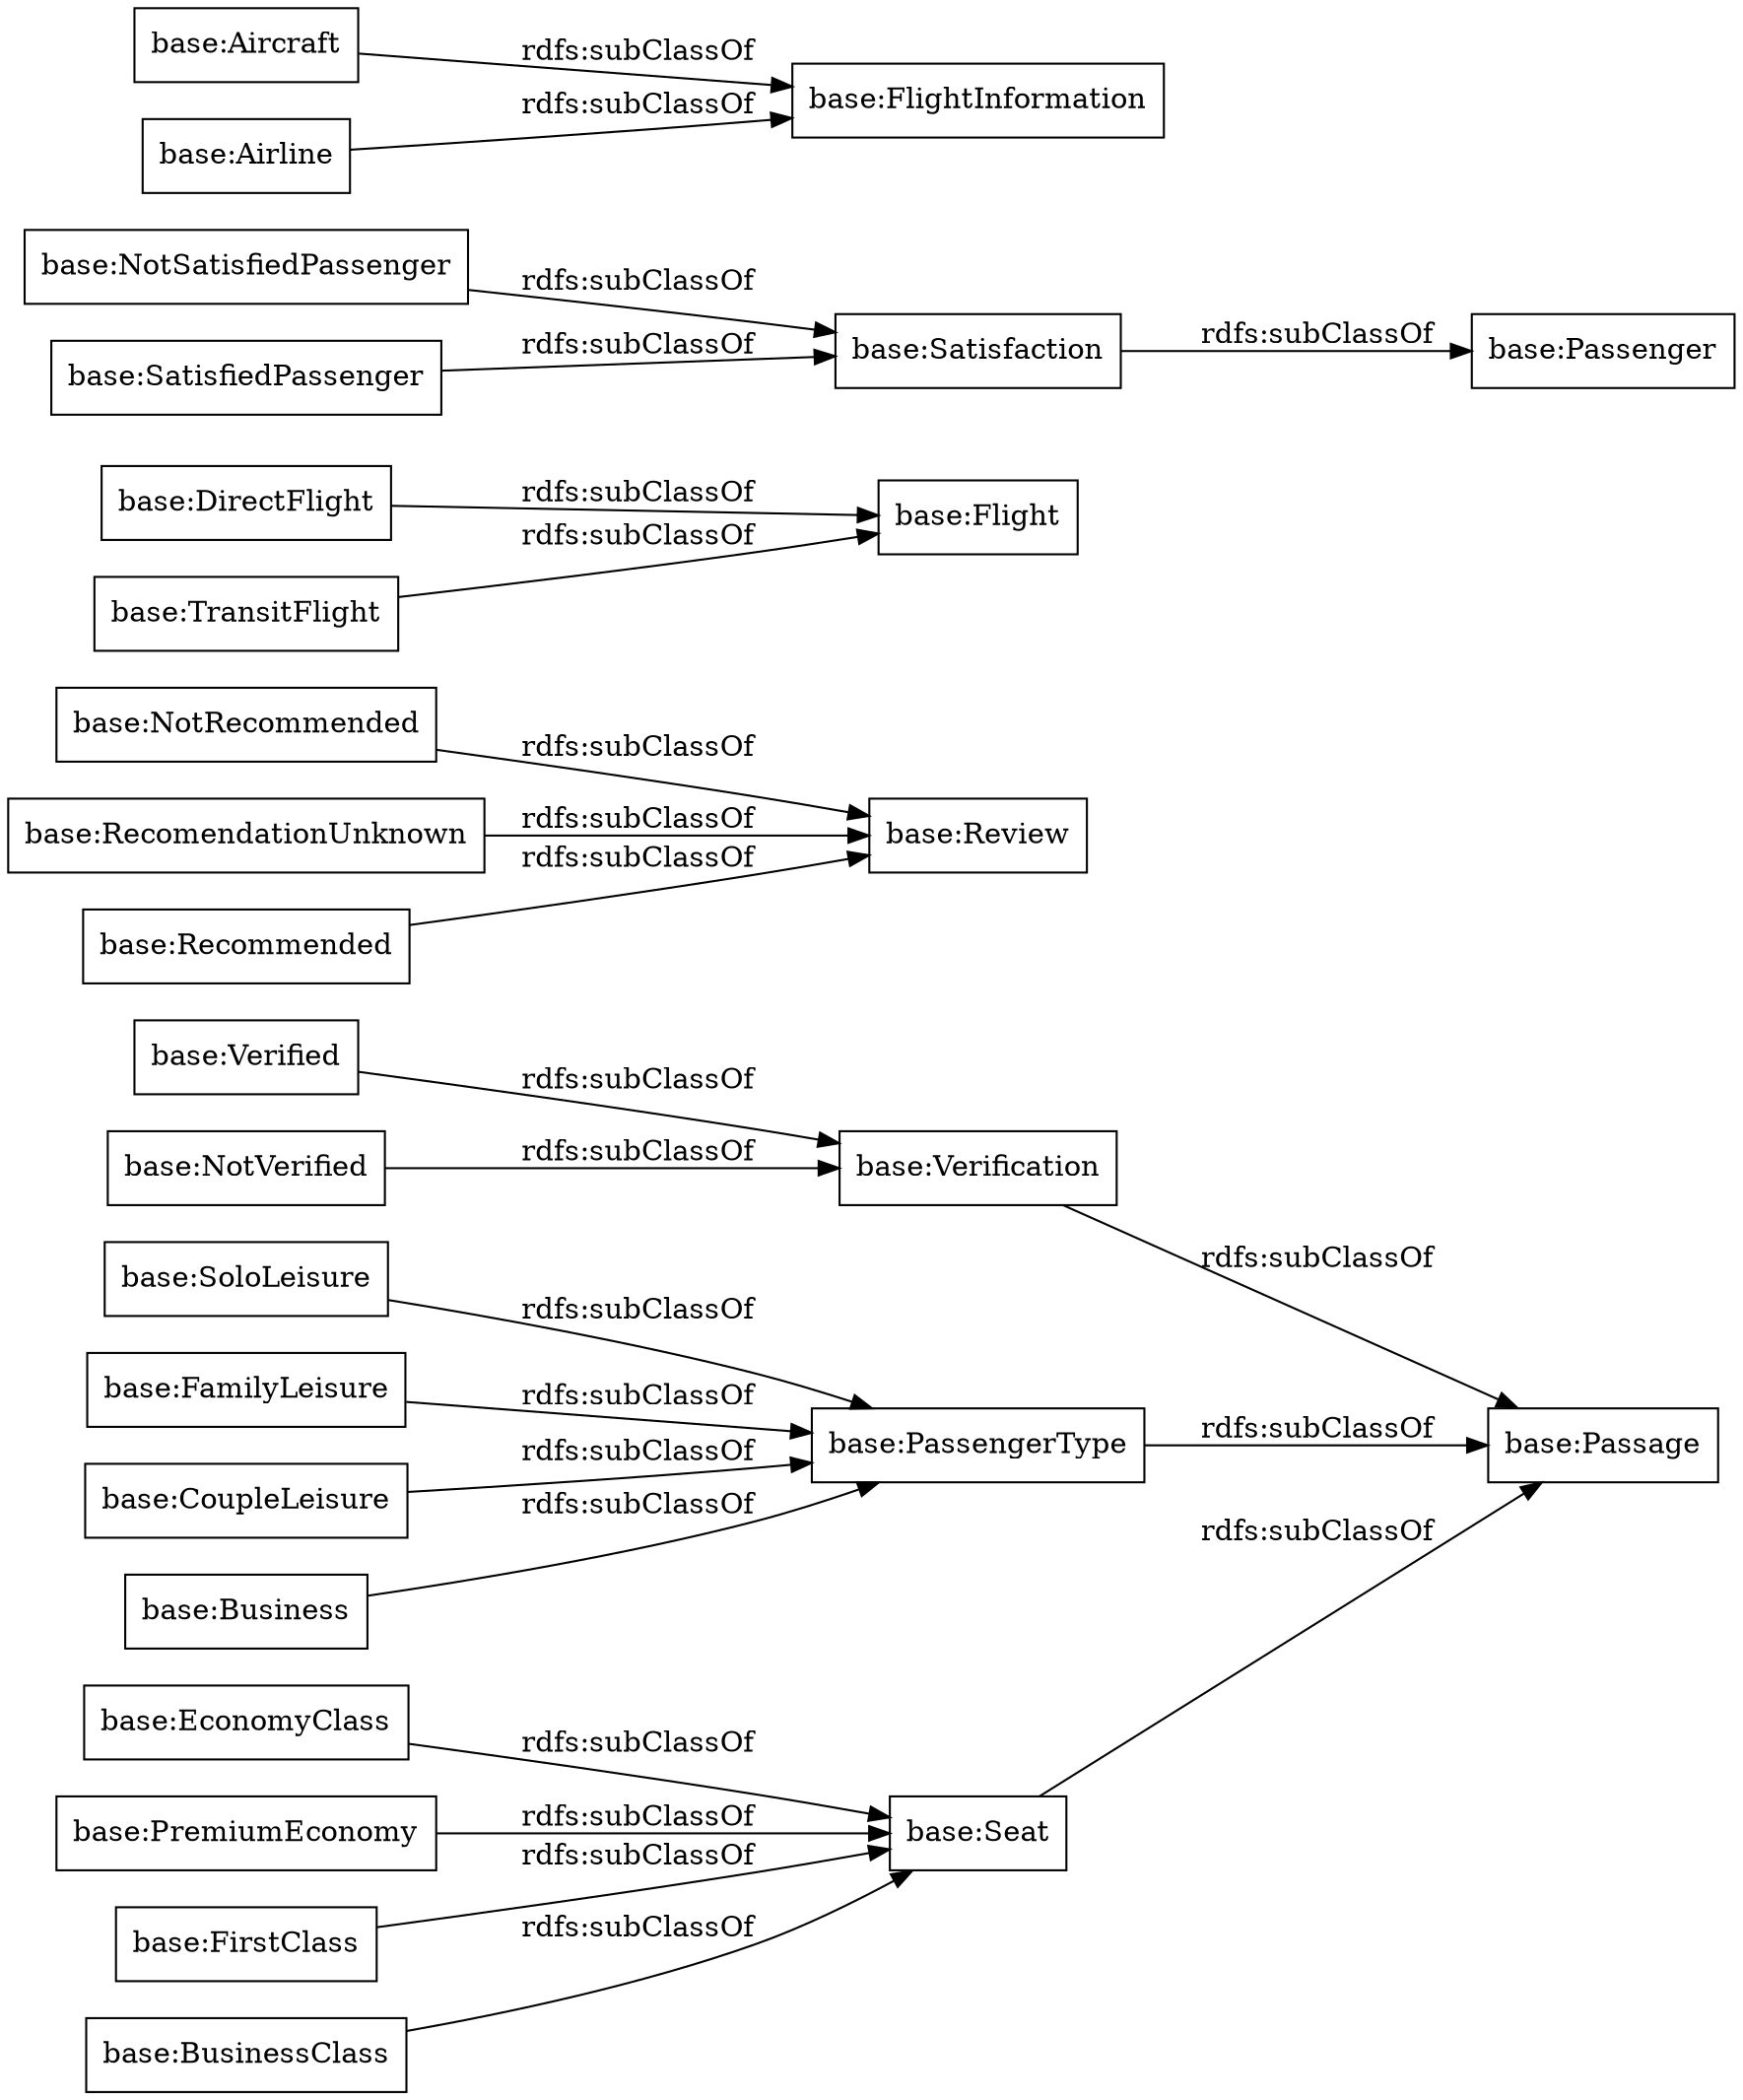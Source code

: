 digraph ar2dtool_diagram { 
rankdir=LR;
size="1000"
node [shape = rectangle, color="black"]; "base:EconomyClass" "base:CoupleLeisure" "base:Business" "base:NotRecommended" "base:Flight" "base:RecomendationUnknown" "base:Passenger" "base:NotSatisfiedPassenger" "base:DirectFlight" "base:SoloLeisure" "base:Aircraft" "base:Recommended" "base:FamilyLeisure" "base:PremiumEconomy" "base:FirstClass" "base:Verified" "base:Satisfaction" "base:Review" "base:TransitFlight" "base:Seat" "base:NotVerified" "base:SatisfiedPassenger" "base:Airline" "base:FlightInformation" "base:BusinessClass" "base:Passage" "base:Verification" "base:PassengerType" ; /*classes style*/
	"base:SatisfiedPassenger" -> "base:Satisfaction" [ label = "rdfs:subClassOf" ];
	"base:NotVerified" -> "base:Verification" [ label = "rdfs:subClassOf" ];
	"base:Verification" -> "base:Passage" [ label = "rdfs:subClassOf" ];
	"base:NotSatisfiedPassenger" -> "base:Satisfaction" [ label = "rdfs:subClassOf" ];
	"base:Airline" -> "base:FlightInformation" [ label = "rdfs:subClassOf" ];
	"base:Aircraft" -> "base:FlightInformation" [ label = "rdfs:subClassOf" ];
	"base:TransitFlight" -> "base:Flight" [ label = "rdfs:subClassOf" ];
	"base:RecomendationUnknown" -> "base:Review" [ label = "rdfs:subClassOf" ];
	"base:DirectFlight" -> "base:Flight" [ label = "rdfs:subClassOf" ];
	"base:Satisfaction" -> "base:Passenger" [ label = "rdfs:subClassOf" ];
	"base:Business" -> "base:PassengerType" [ label = "rdfs:subClassOf" ];
	"base:FirstClass" -> "base:Seat" [ label = "rdfs:subClassOf" ];
	"base:BusinessClass" -> "base:Seat" [ label = "rdfs:subClassOf" ];
	"base:Recommended" -> "base:Review" [ label = "rdfs:subClassOf" ];
	"base:PremiumEconomy" -> "base:Seat" [ label = "rdfs:subClassOf" ];
	"base:Verified" -> "base:Verification" [ label = "rdfs:subClassOf" ];
	"base:FamilyLeisure" -> "base:PassengerType" [ label = "rdfs:subClassOf" ];
	"base:PassengerType" -> "base:Passage" [ label = "rdfs:subClassOf" ];
	"base:SoloLeisure" -> "base:PassengerType" [ label = "rdfs:subClassOf" ];
	"base:NotRecommended" -> "base:Review" [ label = "rdfs:subClassOf" ];
	"base:Seat" -> "base:Passage" [ label = "rdfs:subClassOf" ];
	"base:EconomyClass" -> "base:Seat" [ label = "rdfs:subClassOf" ];
	"base:CoupleLeisure" -> "base:PassengerType" [ label = "rdfs:subClassOf" ];

}
